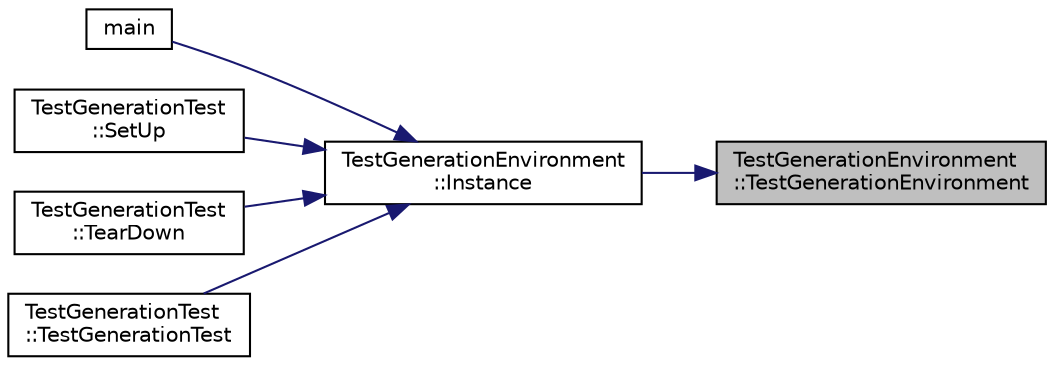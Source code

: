 digraph "TestGenerationEnvironment::TestGenerationEnvironment"
{
 // LATEX_PDF_SIZE
  bgcolor="transparent";
  edge [fontname="Helvetica",fontsize="10",labelfontname="Helvetica",labelfontsize="10"];
  node [fontname="Helvetica",fontsize="10",shape=record];
  rankdir="RL";
  Node1 [label="TestGenerationEnvironment\l::TestGenerationEnvironment",height=0.2,width=0.4,color="black", fillcolor="grey75", style="filled", fontcolor="black",tooltip=" "];
  Node1 -> Node2 [dir="back",color="midnightblue",fontsize="10",style="solid",fontname="Helvetica"];
  Node2 [label="TestGenerationEnvironment\l::Instance",height=0.2,width=0.4,color="black",URL="$classTestGenerationEnvironment.html#a5b8e14f430fe11d558c0e4482cebd694",tooltip=" "];
  Node2 -> Node3 [dir="back",color="midnightblue",fontsize="10",style="solid",fontname="Helvetica"];
  Node3 [label="main",height=0.2,width=0.4,color="black",URL="$googletest-param-test-test_8cc.html#a3c04138a5bfe5d72780bb7e82a18e627",tooltip=" "];
  Node2 -> Node4 [dir="back",color="midnightblue",fontsize="10",style="solid",fontname="Helvetica"];
  Node4 [label="TestGenerationTest\l::SetUp",height=0.2,width=0.4,color="black",URL="$classTestGenerationTest.html#a06cbce86435733a568824f9641ea57c2",tooltip=" "];
  Node2 -> Node5 [dir="back",color="midnightblue",fontsize="10",style="solid",fontname="Helvetica"];
  Node5 [label="TestGenerationTest\l::TearDown",height=0.2,width=0.4,color="black",URL="$classTestGenerationTest.html#a7e6a732f786fe5b2d989c11c51eb9fe1",tooltip=" "];
  Node2 -> Node6 [dir="back",color="midnightblue",fontsize="10",style="solid",fontname="Helvetica"];
  Node6 [label="TestGenerationTest\l::TestGenerationTest",height=0.2,width=0.4,color="black",URL="$classTestGenerationTest.html#ad243bf217fa672ce25675b8bd86e285e",tooltip=" "];
}
